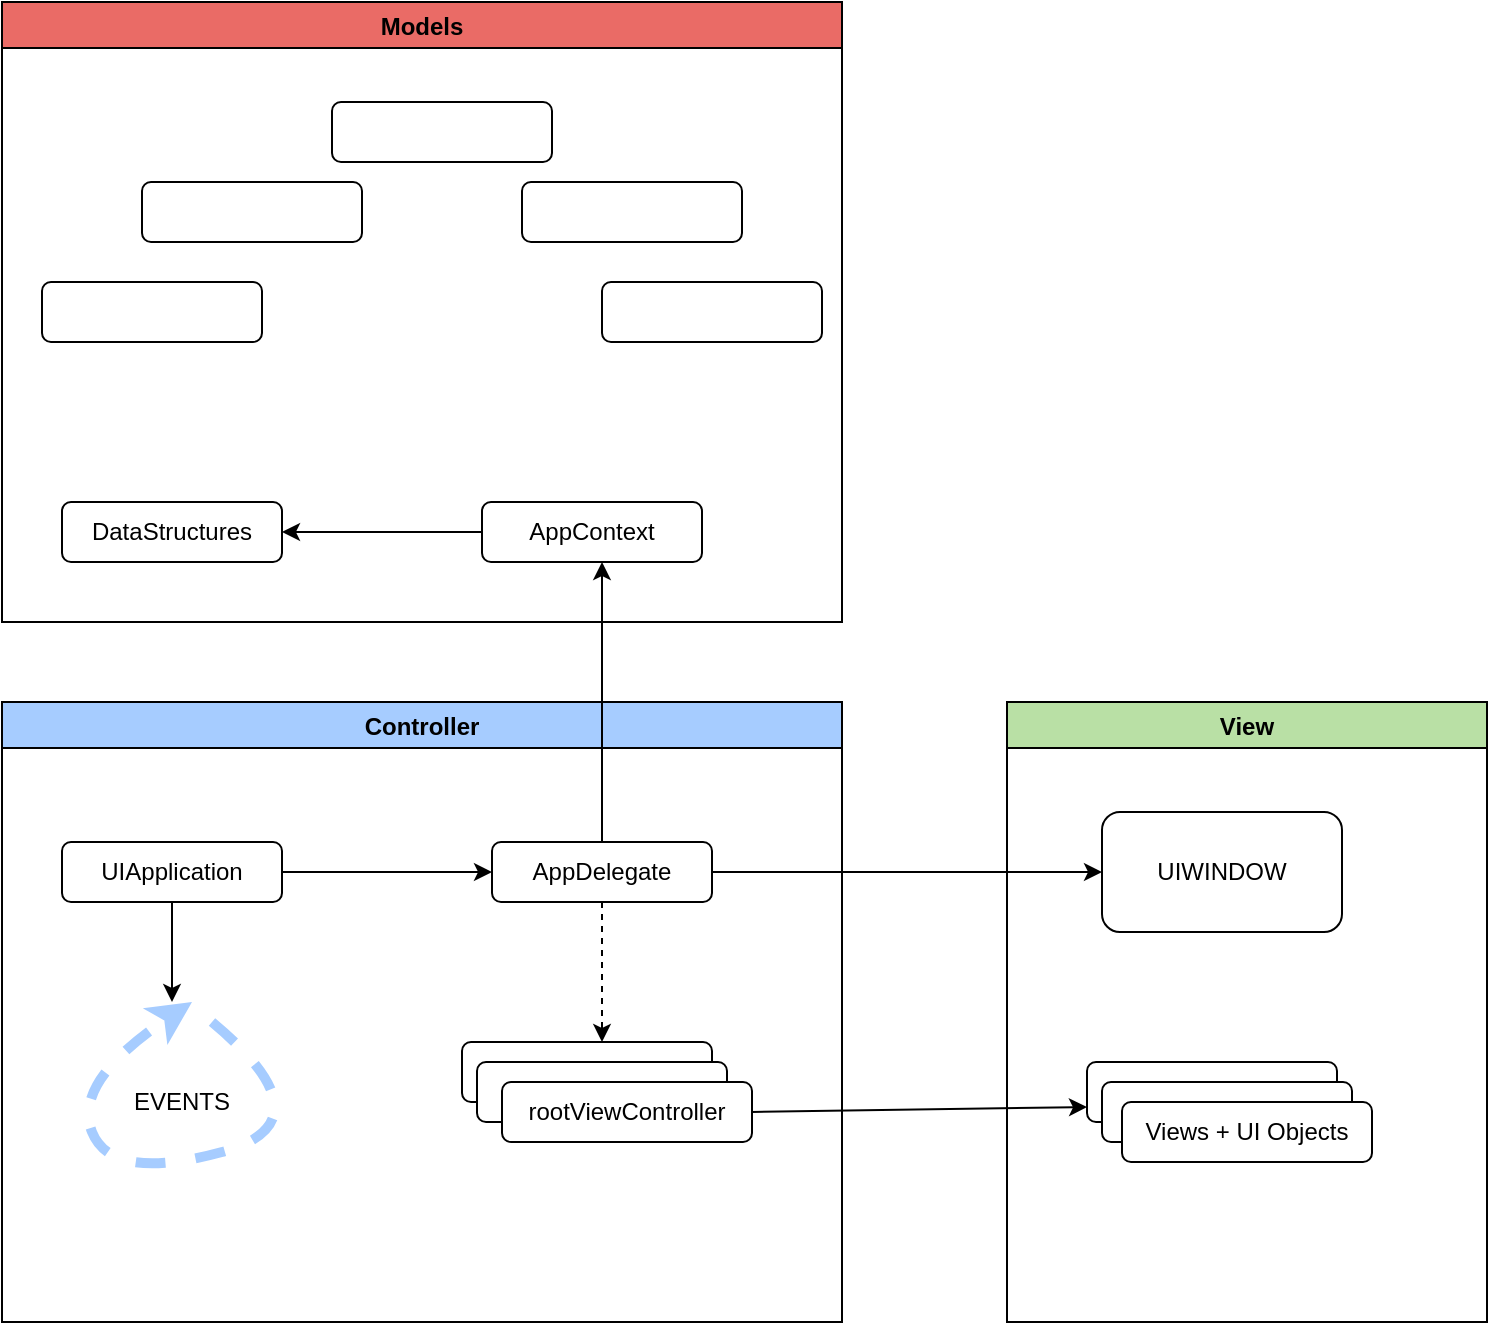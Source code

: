 <mxfile version="14.8.1" type="github">
  <diagram id="1-KV4tnupWiY3SJSiWC4" name="Page-1">
    <mxGraphModel dx="1399" dy="770" grid="1" gridSize="10" guides="1" tooltips="1" connect="1" arrows="1" fold="1" page="1" pageScale="1" pageWidth="850" pageHeight="1100" math="0" shadow="0">
      <root>
        <mxCell id="0" />
        <mxCell id="1" parent="0" />
        <mxCell id="dxAkiEXVRY7bYtoIrQMq-1" value="Controller" style="swimlane;strokeColor=#000000;fillColor=#A6CCFF;" vertex="1" parent="1">
          <mxGeometry x="260" y="440" width="420" height="310" as="geometry" />
        </mxCell>
        <mxCell id="dxAkiEXVRY7bYtoIrQMq-2" value="AppDelegate" style="rounded=1;whiteSpace=wrap;html=1;" vertex="1" parent="dxAkiEXVRY7bYtoIrQMq-1">
          <mxGeometry x="245" y="70" width="110" height="30" as="geometry" />
        </mxCell>
        <mxCell id="dxAkiEXVRY7bYtoIrQMq-10" value="" style="rounded=1;whiteSpace=wrap;html=1;strokeColor=#000000;" vertex="1" parent="dxAkiEXVRY7bYtoIrQMq-1">
          <mxGeometry x="230" y="170" width="125" height="30" as="geometry" />
        </mxCell>
        <mxCell id="dxAkiEXVRY7bYtoIrQMq-12" value="" style="rounded=1;whiteSpace=wrap;html=1;strokeColor=#000000;" vertex="1" parent="dxAkiEXVRY7bYtoIrQMq-1">
          <mxGeometry x="237.5" y="180" width="125" height="30" as="geometry" />
        </mxCell>
        <mxCell id="dxAkiEXVRY7bYtoIrQMq-11" value="rootViewController" style="rounded=1;whiteSpace=wrap;html=1;strokeColor=#000000;" vertex="1" parent="dxAkiEXVRY7bYtoIrQMq-1">
          <mxGeometry x="250" y="190" width="125" height="30" as="geometry" />
        </mxCell>
        <mxCell id="dxAkiEXVRY7bYtoIrQMq-26" value="UIApplication" style="rounded=1;whiteSpace=wrap;html=1;" vertex="1" parent="dxAkiEXVRY7bYtoIrQMq-1">
          <mxGeometry x="30" y="70" width="110" height="30" as="geometry" />
        </mxCell>
        <mxCell id="dxAkiEXVRY7bYtoIrQMq-43" value="" style="endArrow=classic;html=1;exitX=0.5;exitY=1;exitDx=0;exitDy=0;dashed=1;" edge="1" parent="dxAkiEXVRY7bYtoIrQMq-1" source="dxAkiEXVRY7bYtoIrQMq-2">
          <mxGeometry width="50" height="50" relative="1" as="geometry">
            <mxPoint x="430" y="140" as="sourcePoint" />
            <mxPoint x="300" y="170" as="targetPoint" />
          </mxGeometry>
        </mxCell>
        <mxCell id="dxAkiEXVRY7bYtoIrQMq-45" value="" style="curved=1;endArrow=classic;html=1;dashed=1;strokeWidth=5;strokeColor=#A6CCFF;" edge="1" parent="dxAkiEXVRY7bYtoIrQMq-1">
          <mxGeometry width="50" height="50" relative="1" as="geometry">
            <mxPoint x="105" y="160" as="sourcePoint" />
            <mxPoint x="95" y="150" as="targetPoint" />
            <Array as="points">
              <mxPoint x="165" y="210" />
              <mxPoint x="55" y="240" />
              <mxPoint x="35" y="190" />
            </Array>
          </mxGeometry>
        </mxCell>
        <mxCell id="dxAkiEXVRY7bYtoIrQMq-46" value="EVENTS" style="text;html=1;strokeColor=none;fillColor=none;align=center;verticalAlign=middle;whiteSpace=wrap;rounded=0;" vertex="1" parent="dxAkiEXVRY7bYtoIrQMq-1">
          <mxGeometry x="70" y="190" width="40" height="20" as="geometry" />
        </mxCell>
        <mxCell id="dxAkiEXVRY7bYtoIrQMq-48" value="" style="endArrow=classic;html=1;strokeColor=#000000;strokeWidth=1;fillColor=#000000;entryX=0;entryY=0.5;entryDx=0;entryDy=0;exitX=1;exitY=0.5;exitDx=0;exitDy=0;" edge="1" parent="dxAkiEXVRY7bYtoIrQMq-1" source="dxAkiEXVRY7bYtoIrQMq-26" target="dxAkiEXVRY7bYtoIrQMq-2">
          <mxGeometry width="50" height="50" relative="1" as="geometry">
            <mxPoint x="160" y="110" as="sourcePoint" />
            <mxPoint x="95" y="160" as="targetPoint" />
          </mxGeometry>
        </mxCell>
        <mxCell id="dxAkiEXVRY7bYtoIrQMq-14" value="View" style="swimlane;strokeColor=#000000;fillColor=#B9E0A5;" vertex="1" parent="1">
          <mxGeometry x="762.5" y="440" width="240" height="310" as="geometry" />
        </mxCell>
        <mxCell id="dxAkiEXVRY7bYtoIrQMq-31" value="" style="rounded=1;whiteSpace=wrap;html=1;strokeColor=#000000;" vertex="1" parent="dxAkiEXVRY7bYtoIrQMq-14">
          <mxGeometry x="40" y="180" width="125" height="30" as="geometry" />
        </mxCell>
        <mxCell id="dxAkiEXVRY7bYtoIrQMq-41" value="UIWINDOW" style="rounded=1;whiteSpace=wrap;html=1;strokeColor=#000000;fillColor=#FFFFFF;" vertex="1" parent="dxAkiEXVRY7bYtoIrQMq-14">
          <mxGeometry x="47.5" y="55" width="120" height="60" as="geometry" />
        </mxCell>
        <mxCell id="dxAkiEXVRY7bYtoIrQMq-25" value="Models" style="swimlane;strokeColor=#000000;fillColor=#EA6B66;" vertex="1" parent="1">
          <mxGeometry x="260" y="90" width="420" height="310" as="geometry" />
        </mxCell>
        <mxCell id="dxAkiEXVRY7bYtoIrQMq-7" value="AppContext" style="rounded=1;whiteSpace=wrap;html=1;" vertex="1" parent="dxAkiEXVRY7bYtoIrQMq-25">
          <mxGeometry x="240" y="250" width="110" height="30" as="geometry" />
        </mxCell>
        <mxCell id="dxAkiEXVRY7bYtoIrQMq-6" value="" style="rounded=1;whiteSpace=wrap;html=1;" vertex="1" parent="dxAkiEXVRY7bYtoIrQMq-25">
          <mxGeometry x="20" y="140" width="110" height="30" as="geometry" />
        </mxCell>
        <mxCell id="dxAkiEXVRY7bYtoIrQMq-5" value="" style="rounded=1;whiteSpace=wrap;html=1;" vertex="1" parent="dxAkiEXVRY7bYtoIrQMq-25">
          <mxGeometry x="260" y="90" width="110" height="30" as="geometry" />
        </mxCell>
        <mxCell id="dxAkiEXVRY7bYtoIrQMq-3" value="" style="rounded=1;whiteSpace=wrap;html=1;" vertex="1" parent="dxAkiEXVRY7bYtoIrQMq-25">
          <mxGeometry x="70" y="90" width="110" height="30" as="geometry" />
        </mxCell>
        <mxCell id="dxAkiEXVRY7bYtoIrQMq-29" value="DataStructures" style="rounded=1;whiteSpace=wrap;html=1;" vertex="1" parent="dxAkiEXVRY7bYtoIrQMq-25">
          <mxGeometry x="30" y="250" width="110" height="30" as="geometry" />
        </mxCell>
        <mxCell id="dxAkiEXVRY7bYtoIrQMq-28" value="" style="rounded=1;whiteSpace=wrap;html=1;" vertex="1" parent="dxAkiEXVRY7bYtoIrQMq-25">
          <mxGeometry x="165" y="50" width="110" height="30" as="geometry" />
        </mxCell>
        <mxCell id="dxAkiEXVRY7bYtoIrQMq-30" value="" style="endArrow=classic;html=1;exitX=0;exitY=0.5;exitDx=0;exitDy=0;entryX=1;entryY=0.5;entryDx=0;entryDy=0;" edge="1" parent="dxAkiEXVRY7bYtoIrQMq-25" source="dxAkiEXVRY7bYtoIrQMq-7" target="dxAkiEXVRY7bYtoIrQMq-29">
          <mxGeometry width="50" height="50" relative="1" as="geometry">
            <mxPoint x="430" y="420" as="sourcePoint" />
            <mxPoint x="480" y="370" as="targetPoint" />
          </mxGeometry>
        </mxCell>
        <mxCell id="dxAkiEXVRY7bYtoIrQMq-37" value="" style="rounded=1;whiteSpace=wrap;html=1;" vertex="1" parent="dxAkiEXVRY7bYtoIrQMq-25">
          <mxGeometry x="300" y="140" width="110" height="30" as="geometry" />
        </mxCell>
        <mxCell id="dxAkiEXVRY7bYtoIrQMq-9" value="" style="endArrow=classic;html=1;exitX=0.5;exitY=0;exitDx=0;exitDy=0;" edge="1" parent="1" source="dxAkiEXVRY7bYtoIrQMq-2">
          <mxGeometry width="50" height="50" relative="1" as="geometry">
            <mxPoint x="527" y="500" as="sourcePoint" />
            <mxPoint x="560" y="370" as="targetPoint" />
          </mxGeometry>
        </mxCell>
        <mxCell id="dxAkiEXVRY7bYtoIrQMq-32" value="" style="rounded=1;whiteSpace=wrap;html=1;strokeColor=#000000;" vertex="1" parent="1">
          <mxGeometry x="810" y="630" width="125" height="30" as="geometry" />
        </mxCell>
        <mxCell id="dxAkiEXVRY7bYtoIrQMq-33" value="Views + UI Objects" style="rounded=1;whiteSpace=wrap;html=1;strokeColor=#000000;" vertex="1" parent="1">
          <mxGeometry x="820" y="640" width="125" height="30" as="geometry" />
        </mxCell>
        <mxCell id="dxAkiEXVRY7bYtoIrQMq-35" value="" style="endArrow=classic;html=1;exitX=1;exitY=0.5;exitDx=0;exitDy=0;entryX=0;entryY=0.75;entryDx=0;entryDy=0;" edge="1" parent="1" source="dxAkiEXVRY7bYtoIrQMq-11" target="dxAkiEXVRY7bYtoIrQMq-31">
          <mxGeometry width="50" height="50" relative="1" as="geometry">
            <mxPoint x="690" y="450" as="sourcePoint" />
            <mxPoint x="740" y="400" as="targetPoint" />
          </mxGeometry>
        </mxCell>
        <mxCell id="dxAkiEXVRY7bYtoIrQMq-42" value="" style="endArrow=classic;html=1;exitX=1;exitY=0.5;exitDx=0;exitDy=0;entryX=0;entryY=0.5;entryDx=0;entryDy=0;" edge="1" parent="1" source="dxAkiEXVRY7bYtoIrQMq-2" target="dxAkiEXVRY7bYtoIrQMq-41">
          <mxGeometry width="50" height="50" relative="1" as="geometry">
            <mxPoint x="690" y="580" as="sourcePoint" />
            <mxPoint x="740" y="530" as="targetPoint" />
          </mxGeometry>
        </mxCell>
        <mxCell id="dxAkiEXVRY7bYtoIrQMq-47" value="" style="endArrow=classic;html=1;strokeColor=#000000;strokeWidth=1;exitX=0.5;exitY=1;exitDx=0;exitDy=0;fillColor=#000000;" edge="1" parent="1" source="dxAkiEXVRY7bYtoIrQMq-26">
          <mxGeometry width="50" height="50" relative="1" as="geometry">
            <mxPoint x="520" y="420" as="sourcePoint" />
            <mxPoint x="345" y="590" as="targetPoint" />
          </mxGeometry>
        </mxCell>
      </root>
    </mxGraphModel>
  </diagram>
</mxfile>
